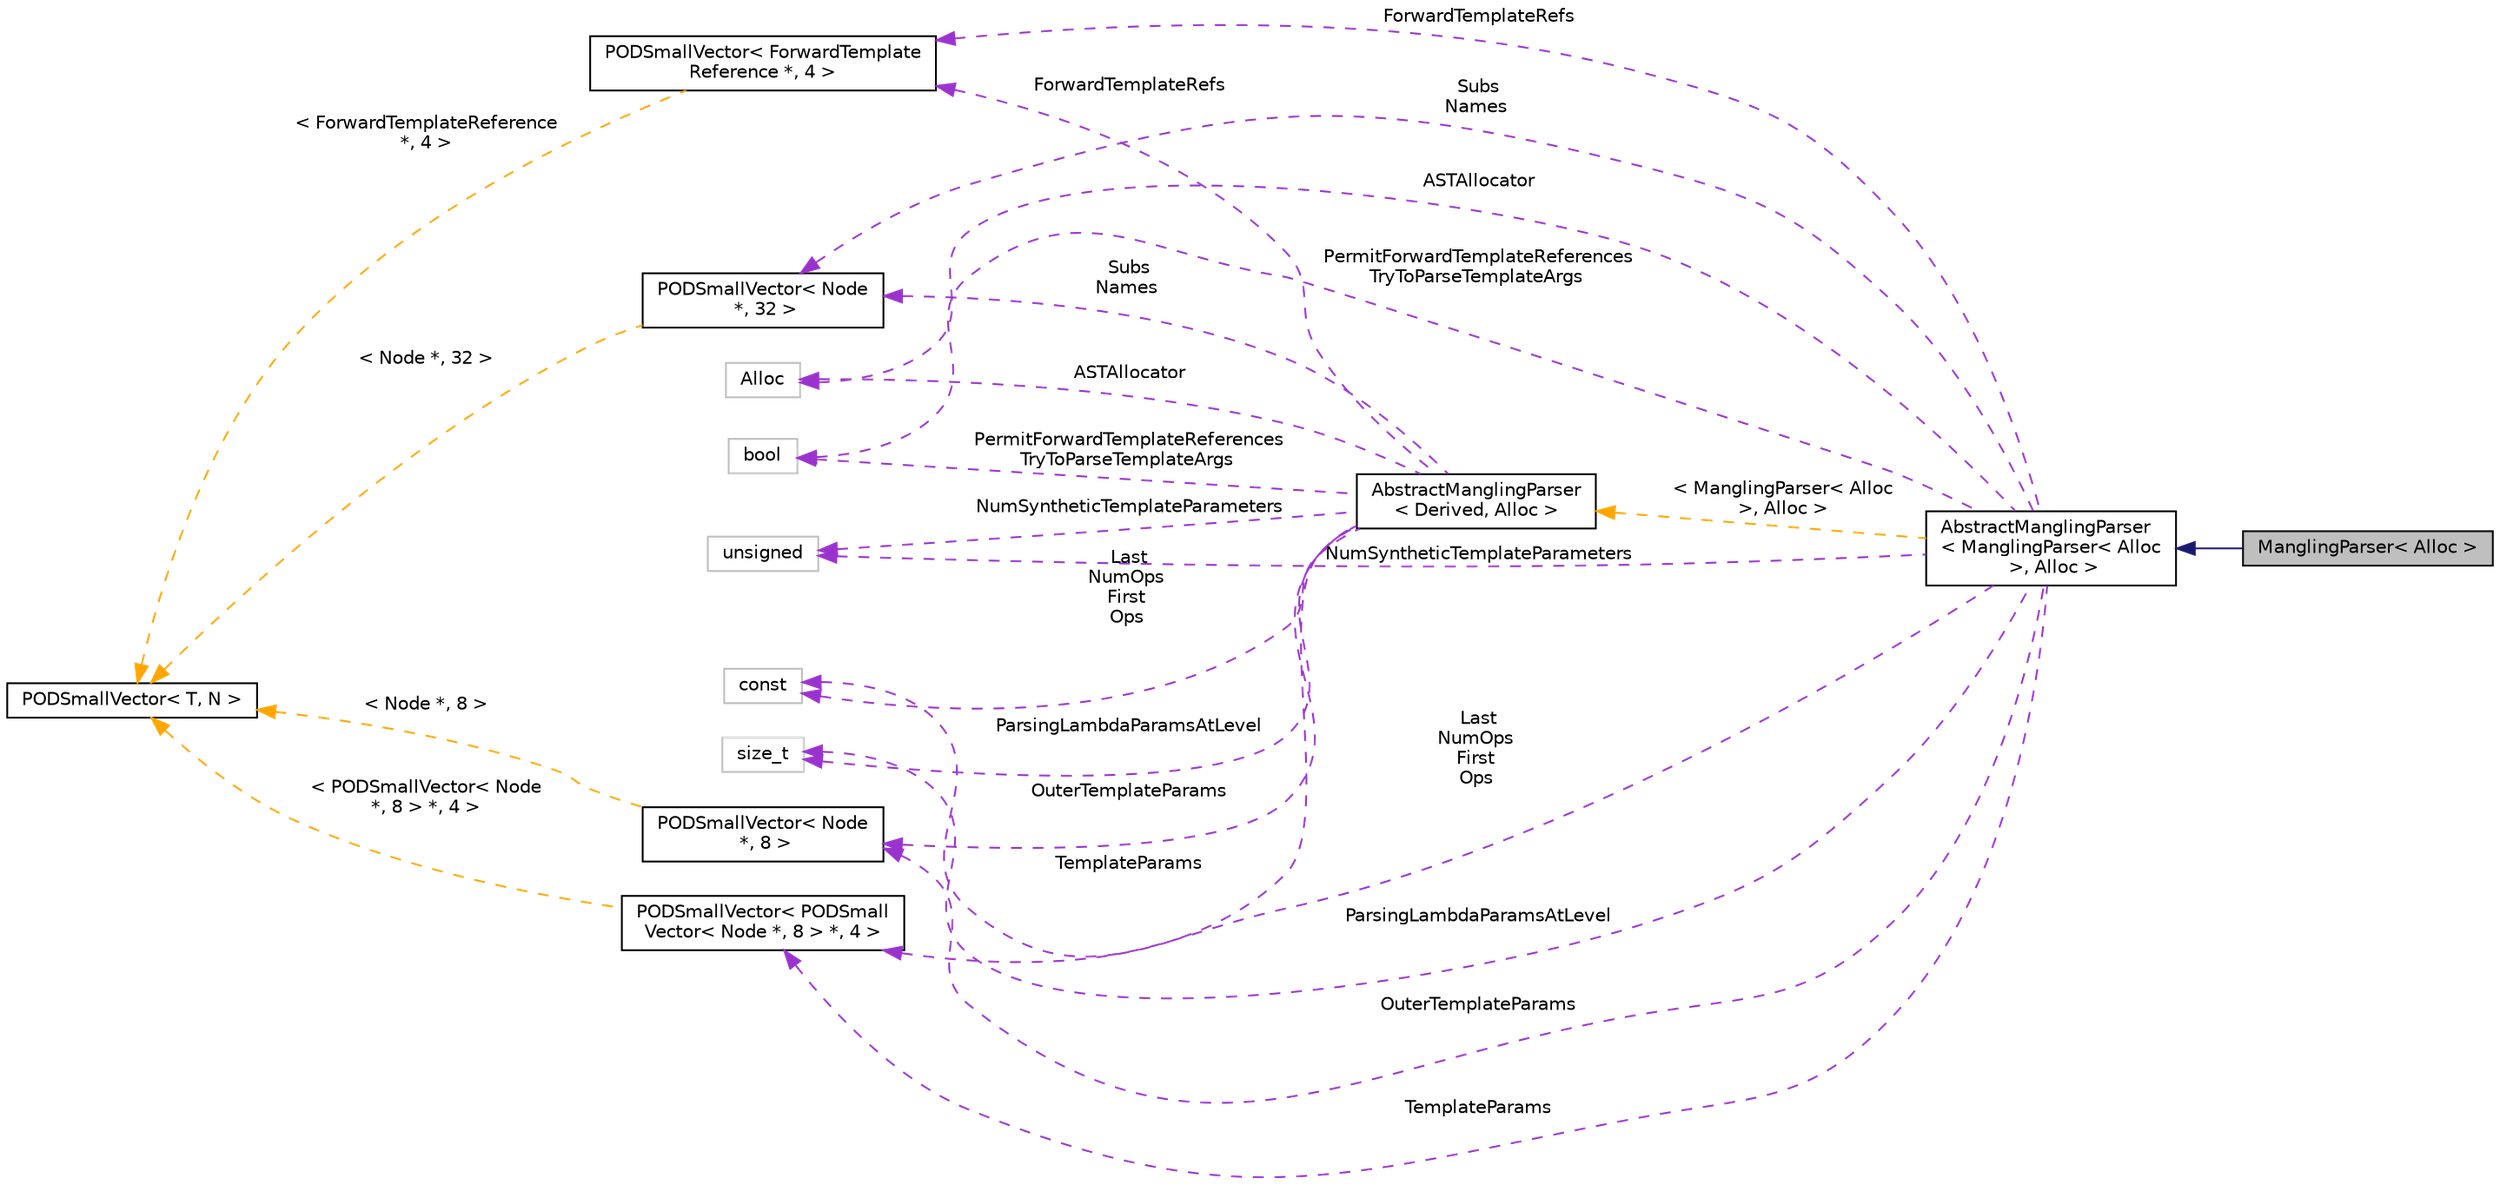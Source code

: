 digraph "ManglingParser&lt; Alloc &gt;"
{
 // LATEX_PDF_SIZE
  bgcolor="transparent";
  edge [fontname="Helvetica",fontsize="10",labelfontname="Helvetica",labelfontsize="10"];
  node [fontname="Helvetica",fontsize="10",shape=record];
  rankdir="LR";
  Node1 [label="ManglingParser\< Alloc \>",height=0.2,width=0.4,color="black", fillcolor="grey75", style="filled", fontcolor="black",tooltip=" "];
  Node2 -> Node1 [dir="back",color="midnightblue",fontsize="10",style="solid",fontname="Helvetica"];
  Node2 [label="AbstractManglingParser\l\< ManglingParser\< Alloc\l \>, Alloc \>",height=0.2,width=0.4,color="black",URL="$structAbstractManglingParser.html",tooltip=" "];
  Node3 -> Node2 [dir="back",color="darkorchid3",fontsize="10",style="dashed",label=" ASTAllocator" ,fontname="Helvetica"];
  Node3 [label="Alloc",height=0.2,width=0.4,color="grey75",tooltip=" "];
  Node4 -> Node2 [dir="back",color="darkorchid3",fontsize="10",style="dashed",label=" ParsingLambdaParamsAtLevel" ,fontname="Helvetica"];
  Node4 [label="size_t",height=0.2,width=0.4,color="grey75",tooltip=" "];
  Node5 -> Node2 [dir="back",color="darkorchid3",fontsize="10",style="dashed",label=" PermitForwardTemplateReferences\nTryToParseTemplateArgs" ,fontname="Helvetica"];
  Node5 [label="bool",height=0.2,width=0.4,color="grey75",tooltip=" "];
  Node6 -> Node2 [dir="back",color="darkorchid3",fontsize="10",style="dashed",label=" Subs\nNames" ,fontname="Helvetica"];
  Node6 [label="PODSmallVector\< Node\l *, 32 \>",height=0.2,width=0.4,color="black",URL="$classPODSmallVector.html",tooltip=" "];
  Node7 -> Node6 [dir="back",color="orange",fontsize="10",style="dashed",label=" \< Node *, 32 \>" ,fontname="Helvetica"];
  Node7 [label="PODSmallVector\< T, N \>",height=0.2,width=0.4,color="black",URL="$classPODSmallVector.html",tooltip=" "];
  Node8 -> Node2 [dir="back",color="darkorchid3",fontsize="10",style="dashed",label=" ForwardTemplateRefs" ,fontname="Helvetica"];
  Node8 [label="PODSmallVector\< ForwardTemplate\lReference *, 4 \>",height=0.2,width=0.4,color="black",URL="$classPODSmallVector.html",tooltip=" "];
  Node7 -> Node8 [dir="back",color="orange",fontsize="10",style="dashed",label=" \< ForwardTemplateReference\l *, 4 \>" ,fontname="Helvetica"];
  Node9 -> Node2 [dir="back",color="darkorchid3",fontsize="10",style="dashed",label=" OuterTemplateParams" ,fontname="Helvetica"];
  Node9 [label="PODSmallVector\< Node\l *, 8 \>",height=0.2,width=0.4,color="black",URL="$classPODSmallVector.html",tooltip=" "];
  Node7 -> Node9 [dir="back",color="orange",fontsize="10",style="dashed",label=" \< Node *, 8 \>" ,fontname="Helvetica"];
  Node10 -> Node2 [dir="back",color="darkorchid3",fontsize="10",style="dashed",label=" NumSyntheticTemplateParameters" ,fontname="Helvetica"];
  Node10 [label="unsigned",height=0.2,width=0.4,color="grey75",tooltip=" "];
  Node11 -> Node2 [dir="back",color="darkorchid3",fontsize="10",style="dashed",label=" TemplateParams" ,fontname="Helvetica"];
  Node11 [label="PODSmallVector\< PODSmall\lVector\< Node *, 8 \> *, 4 \>",height=0.2,width=0.4,color="black",URL="$classPODSmallVector.html",tooltip=" "];
  Node7 -> Node11 [dir="back",color="orange",fontsize="10",style="dashed",label=" \< PODSmallVector\< Node\l *, 8 \> *, 4 \>" ,fontname="Helvetica"];
  Node12 -> Node2 [dir="back",color="darkorchid3",fontsize="10",style="dashed",label=" Last\nNumOps\nFirst\nOps" ,fontname="Helvetica"];
  Node12 [label="const",height=0.2,width=0.4,color="grey75",tooltip=" "];
  Node13 -> Node2 [dir="back",color="orange",fontsize="10",style="dashed",label=" \< ManglingParser\< Alloc\l \>, Alloc \>" ,fontname="Helvetica"];
  Node13 [label="AbstractManglingParser\l\< Derived, Alloc \>",height=0.2,width=0.4,color="black",URL="$structAbstractManglingParser.html",tooltip=" "];
  Node3 -> Node13 [dir="back",color="darkorchid3",fontsize="10",style="dashed",label=" ASTAllocator" ,fontname="Helvetica"];
  Node5 -> Node13 [dir="back",color="darkorchid3",fontsize="10",style="dashed",label=" PermitForwardTemplateReferences\nTryToParseTemplateArgs" ,fontname="Helvetica"];
  Node6 -> Node13 [dir="back",color="darkorchid3",fontsize="10",style="dashed",label=" Subs\nNames" ,fontname="Helvetica"];
  Node8 -> Node13 [dir="back",color="darkorchid3",fontsize="10",style="dashed",label=" ForwardTemplateRefs" ,fontname="Helvetica"];
  Node9 -> Node13 [dir="back",color="darkorchid3",fontsize="10",style="dashed",label=" OuterTemplateParams" ,fontname="Helvetica"];
  Node10 -> Node13 [dir="back",color="darkorchid3",fontsize="10",style="dashed",label=" NumSyntheticTemplateParameters" ,fontname="Helvetica"];
  Node11 -> Node13 [dir="back",color="darkorchid3",fontsize="10",style="dashed",label=" TemplateParams" ,fontname="Helvetica"];
  Node12 -> Node13 [dir="back",color="darkorchid3",fontsize="10",style="dashed",label=" Last\nNumOps\nFirst\nOps" ,fontname="Helvetica"];
  Node4 -> Node13 [dir="back",color="darkorchid3",fontsize="10",style="dashed",label=" ParsingLambdaParamsAtLevel" ,fontname="Helvetica"];
}
